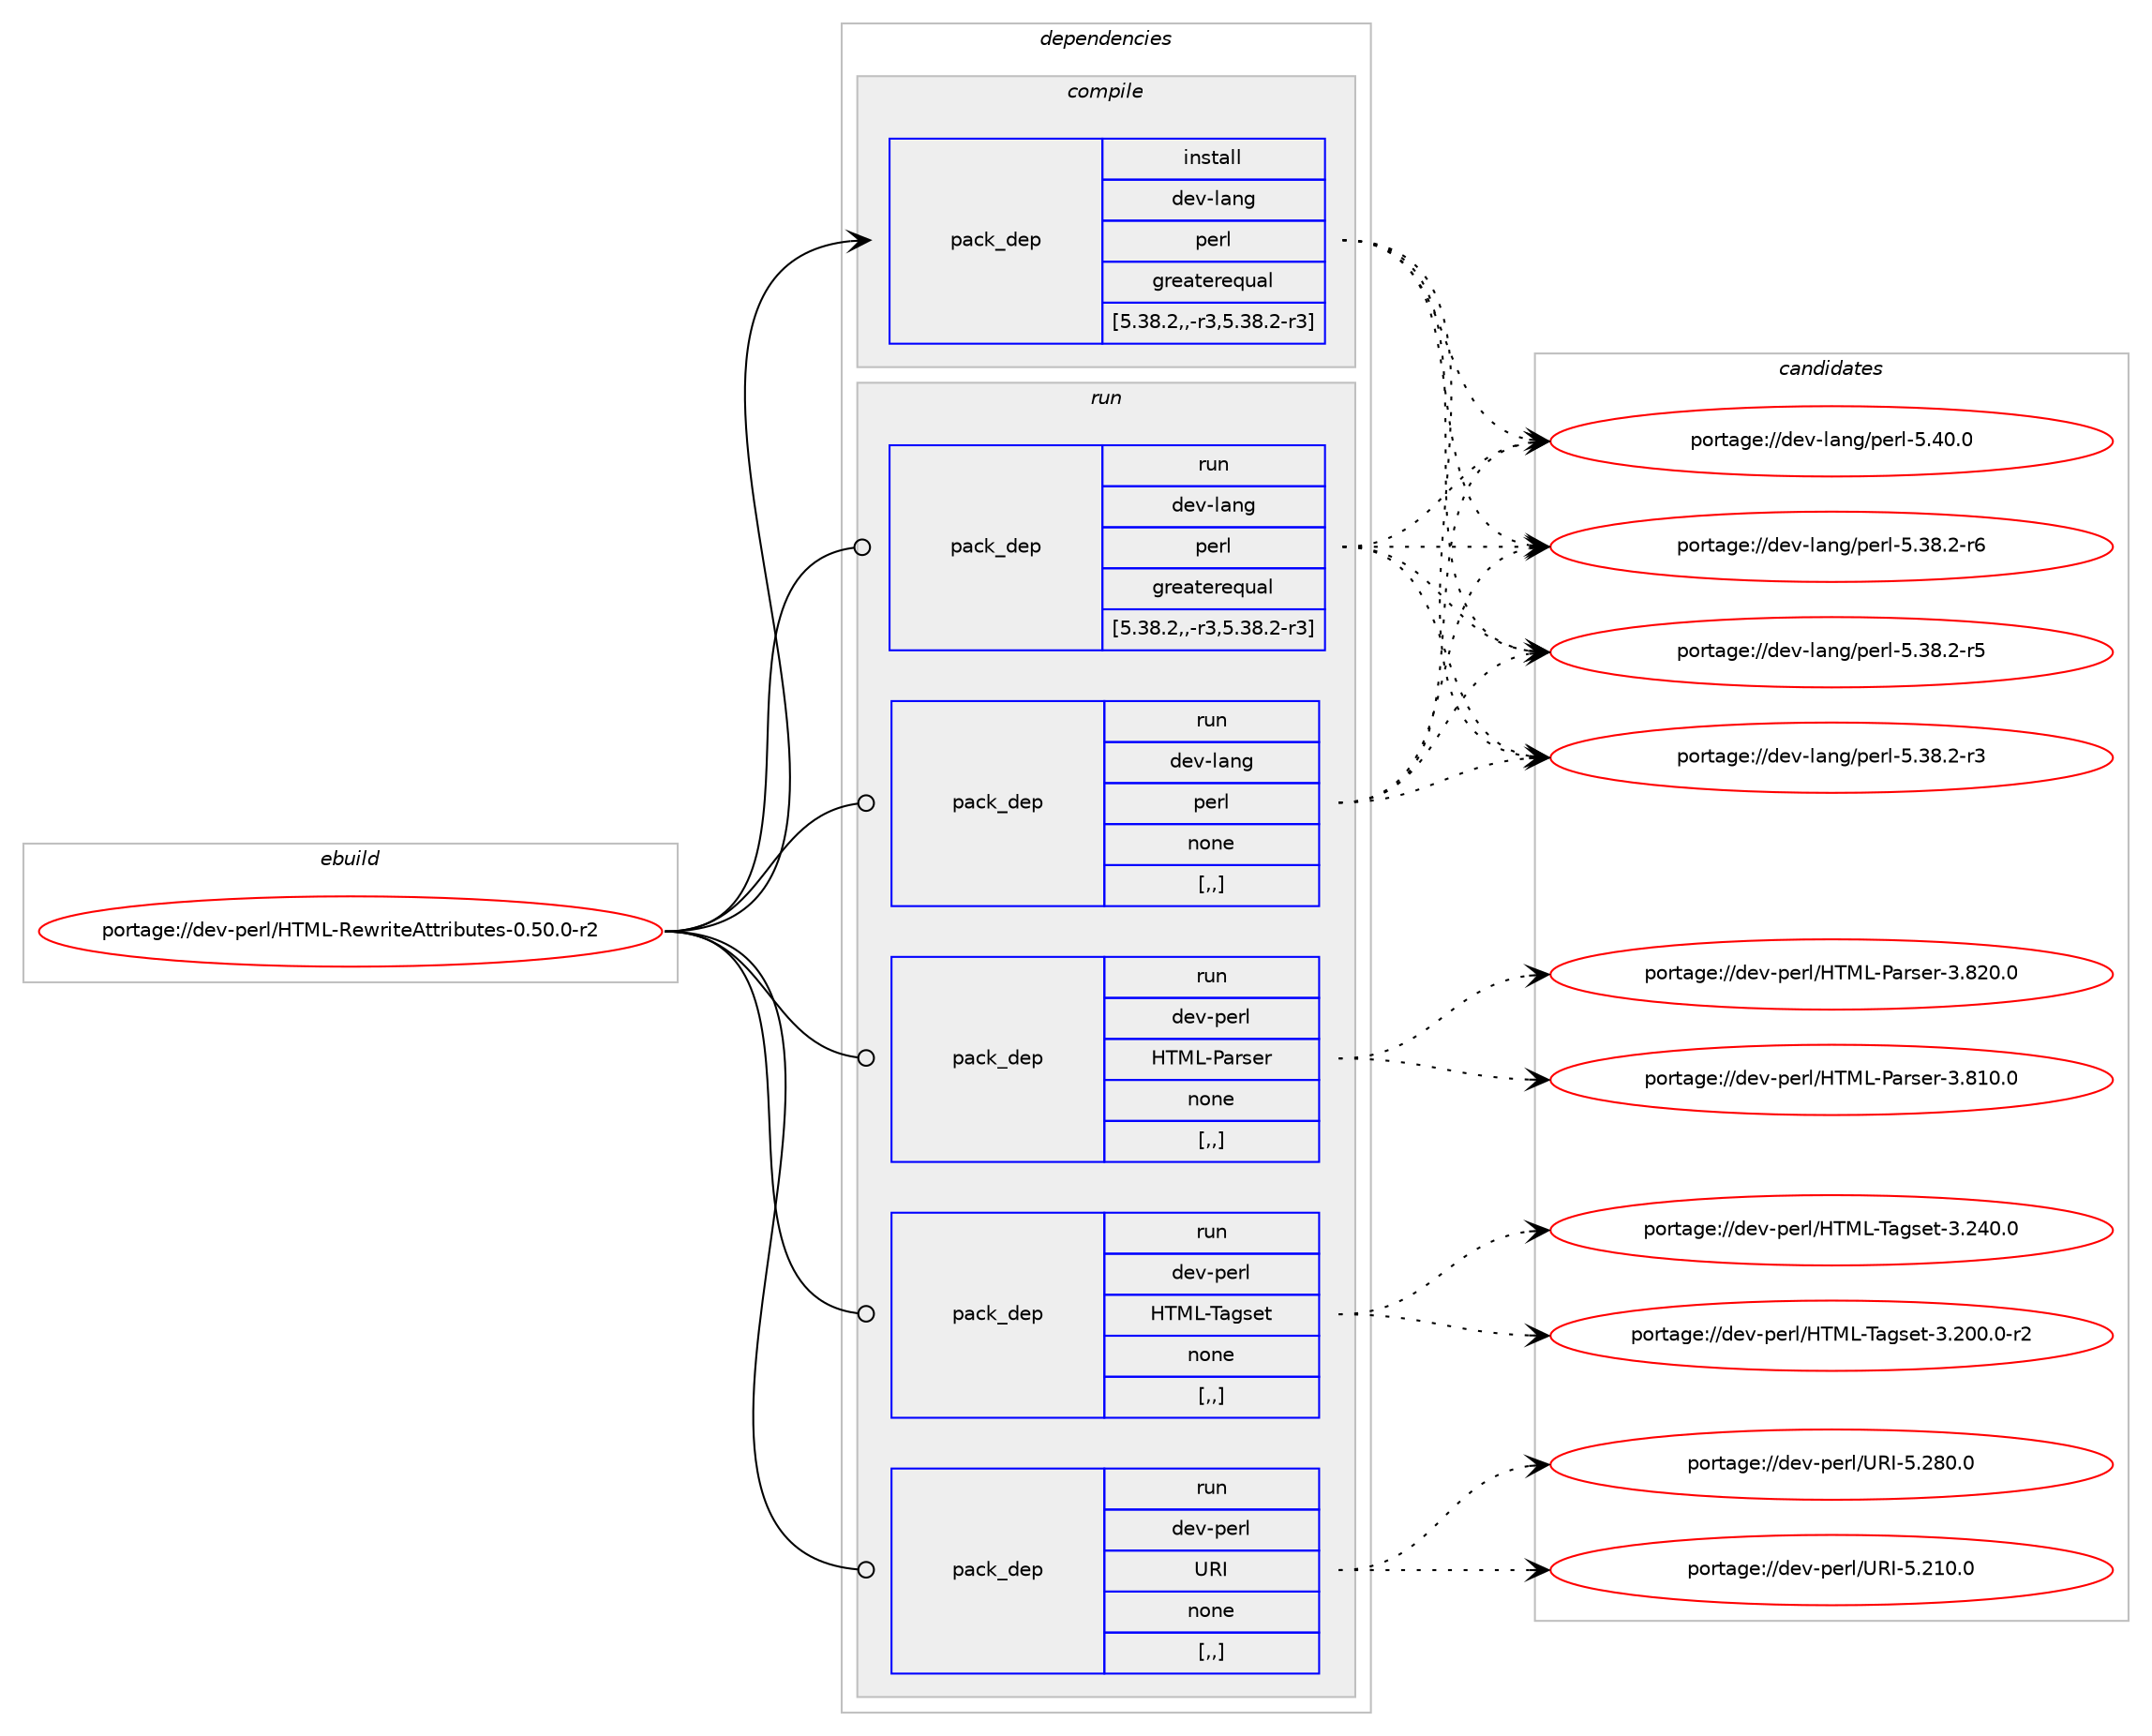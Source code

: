 digraph prolog {

# *************
# Graph options
# *************

newrank=true;
concentrate=true;
compound=true;
graph [rankdir=LR,fontname=Helvetica,fontsize=10,ranksep=1.5];#, ranksep=2.5, nodesep=0.2];
edge  [arrowhead=vee];
node  [fontname=Helvetica,fontsize=10];

# **********
# The ebuild
# **********

subgraph cluster_leftcol {
color=gray;
label=<<i>ebuild</i>>;
id [label="portage://dev-perl/HTML-RewriteAttributes-0.50.0-r2", color=red, width=4, href="../dev-perl/HTML-RewriteAttributes-0.50.0-r2.svg"];
}

# ****************
# The dependencies
# ****************

subgraph cluster_midcol {
color=gray;
label=<<i>dependencies</i>>;
subgraph cluster_compile {
fillcolor="#eeeeee";
style=filled;
label=<<i>compile</i>>;
subgraph pack100344 {
dependency131472 [label=<<TABLE BORDER="0" CELLBORDER="1" CELLSPACING="0" CELLPADDING="4" WIDTH="220"><TR><TD ROWSPAN="6" CELLPADDING="30">pack_dep</TD></TR><TR><TD WIDTH="110">install</TD></TR><TR><TD>dev-lang</TD></TR><TR><TD>perl</TD></TR><TR><TD>greaterequal</TD></TR><TR><TD>[5.38.2,,-r3,5.38.2-r3]</TD></TR></TABLE>>, shape=none, color=blue];
}
id:e -> dependency131472:w [weight=20,style="solid",arrowhead="vee"];
}
subgraph cluster_compileandrun {
fillcolor="#eeeeee";
style=filled;
label=<<i>compile and run</i>>;
}
subgraph cluster_run {
fillcolor="#eeeeee";
style=filled;
label=<<i>run</i>>;
subgraph pack100345 {
dependency131473 [label=<<TABLE BORDER="0" CELLBORDER="1" CELLSPACING="0" CELLPADDING="4" WIDTH="220"><TR><TD ROWSPAN="6" CELLPADDING="30">pack_dep</TD></TR><TR><TD WIDTH="110">run</TD></TR><TR><TD>dev-lang</TD></TR><TR><TD>perl</TD></TR><TR><TD>greaterequal</TD></TR><TR><TD>[5.38.2,,-r3,5.38.2-r3]</TD></TR></TABLE>>, shape=none, color=blue];
}
id:e -> dependency131473:w [weight=20,style="solid",arrowhead="odot"];
subgraph pack100346 {
dependency131474 [label=<<TABLE BORDER="0" CELLBORDER="1" CELLSPACING="0" CELLPADDING="4" WIDTH="220"><TR><TD ROWSPAN="6" CELLPADDING="30">pack_dep</TD></TR><TR><TD WIDTH="110">run</TD></TR><TR><TD>dev-lang</TD></TR><TR><TD>perl</TD></TR><TR><TD>none</TD></TR><TR><TD>[,,]</TD></TR></TABLE>>, shape=none, color=blue];
}
id:e -> dependency131474:w [weight=20,style="solid",arrowhead="odot"];
subgraph pack100347 {
dependency131475 [label=<<TABLE BORDER="0" CELLBORDER="1" CELLSPACING="0" CELLPADDING="4" WIDTH="220"><TR><TD ROWSPAN="6" CELLPADDING="30">pack_dep</TD></TR><TR><TD WIDTH="110">run</TD></TR><TR><TD>dev-perl</TD></TR><TR><TD>HTML-Parser</TD></TR><TR><TD>none</TD></TR><TR><TD>[,,]</TD></TR></TABLE>>, shape=none, color=blue];
}
id:e -> dependency131475:w [weight=20,style="solid",arrowhead="odot"];
subgraph pack100348 {
dependency131476 [label=<<TABLE BORDER="0" CELLBORDER="1" CELLSPACING="0" CELLPADDING="4" WIDTH="220"><TR><TD ROWSPAN="6" CELLPADDING="30">pack_dep</TD></TR><TR><TD WIDTH="110">run</TD></TR><TR><TD>dev-perl</TD></TR><TR><TD>HTML-Tagset</TD></TR><TR><TD>none</TD></TR><TR><TD>[,,]</TD></TR></TABLE>>, shape=none, color=blue];
}
id:e -> dependency131476:w [weight=20,style="solid",arrowhead="odot"];
subgraph pack100349 {
dependency131477 [label=<<TABLE BORDER="0" CELLBORDER="1" CELLSPACING="0" CELLPADDING="4" WIDTH="220"><TR><TD ROWSPAN="6" CELLPADDING="30">pack_dep</TD></TR><TR><TD WIDTH="110">run</TD></TR><TR><TD>dev-perl</TD></TR><TR><TD>URI</TD></TR><TR><TD>none</TD></TR><TR><TD>[,,]</TD></TR></TABLE>>, shape=none, color=blue];
}
id:e -> dependency131477:w [weight=20,style="solid",arrowhead="odot"];
}
}

# **************
# The candidates
# **************

subgraph cluster_choices {
rank=same;
color=gray;
label=<<i>candidates</i>>;

subgraph choice100344 {
color=black;
nodesep=1;
choice10010111845108971101034711210111410845534652484648 [label="portage://dev-lang/perl-5.40.0", color=red, width=4,href="../dev-lang/perl-5.40.0.svg"];
choice100101118451089711010347112101114108455346515646504511454 [label="portage://dev-lang/perl-5.38.2-r6", color=red, width=4,href="../dev-lang/perl-5.38.2-r6.svg"];
choice100101118451089711010347112101114108455346515646504511453 [label="portage://dev-lang/perl-5.38.2-r5", color=red, width=4,href="../dev-lang/perl-5.38.2-r5.svg"];
choice100101118451089711010347112101114108455346515646504511451 [label="portage://dev-lang/perl-5.38.2-r3", color=red, width=4,href="../dev-lang/perl-5.38.2-r3.svg"];
dependency131472:e -> choice10010111845108971101034711210111410845534652484648:w [style=dotted,weight="100"];
dependency131472:e -> choice100101118451089711010347112101114108455346515646504511454:w [style=dotted,weight="100"];
dependency131472:e -> choice100101118451089711010347112101114108455346515646504511453:w [style=dotted,weight="100"];
dependency131472:e -> choice100101118451089711010347112101114108455346515646504511451:w [style=dotted,weight="100"];
}
subgraph choice100345 {
color=black;
nodesep=1;
choice10010111845108971101034711210111410845534652484648 [label="portage://dev-lang/perl-5.40.0", color=red, width=4,href="../dev-lang/perl-5.40.0.svg"];
choice100101118451089711010347112101114108455346515646504511454 [label="portage://dev-lang/perl-5.38.2-r6", color=red, width=4,href="../dev-lang/perl-5.38.2-r6.svg"];
choice100101118451089711010347112101114108455346515646504511453 [label="portage://dev-lang/perl-5.38.2-r5", color=red, width=4,href="../dev-lang/perl-5.38.2-r5.svg"];
choice100101118451089711010347112101114108455346515646504511451 [label="portage://dev-lang/perl-5.38.2-r3", color=red, width=4,href="../dev-lang/perl-5.38.2-r3.svg"];
dependency131473:e -> choice10010111845108971101034711210111410845534652484648:w [style=dotted,weight="100"];
dependency131473:e -> choice100101118451089711010347112101114108455346515646504511454:w [style=dotted,weight="100"];
dependency131473:e -> choice100101118451089711010347112101114108455346515646504511453:w [style=dotted,weight="100"];
dependency131473:e -> choice100101118451089711010347112101114108455346515646504511451:w [style=dotted,weight="100"];
}
subgraph choice100346 {
color=black;
nodesep=1;
choice10010111845108971101034711210111410845534652484648 [label="portage://dev-lang/perl-5.40.0", color=red, width=4,href="../dev-lang/perl-5.40.0.svg"];
choice100101118451089711010347112101114108455346515646504511454 [label="portage://dev-lang/perl-5.38.2-r6", color=red, width=4,href="../dev-lang/perl-5.38.2-r6.svg"];
choice100101118451089711010347112101114108455346515646504511453 [label="portage://dev-lang/perl-5.38.2-r5", color=red, width=4,href="../dev-lang/perl-5.38.2-r5.svg"];
choice100101118451089711010347112101114108455346515646504511451 [label="portage://dev-lang/perl-5.38.2-r3", color=red, width=4,href="../dev-lang/perl-5.38.2-r3.svg"];
dependency131474:e -> choice10010111845108971101034711210111410845534652484648:w [style=dotted,weight="100"];
dependency131474:e -> choice100101118451089711010347112101114108455346515646504511454:w [style=dotted,weight="100"];
dependency131474:e -> choice100101118451089711010347112101114108455346515646504511453:w [style=dotted,weight="100"];
dependency131474:e -> choice100101118451089711010347112101114108455346515646504511451:w [style=dotted,weight="100"];
}
subgraph choice100347 {
color=black;
nodesep=1;
choice1001011184511210111410847728477764580971141151011144551465650484648 [label="portage://dev-perl/HTML-Parser-3.820.0", color=red, width=4,href="../dev-perl/HTML-Parser-3.820.0.svg"];
choice1001011184511210111410847728477764580971141151011144551465649484648 [label="portage://dev-perl/HTML-Parser-3.810.0", color=red, width=4,href="../dev-perl/HTML-Parser-3.810.0.svg"];
dependency131475:e -> choice1001011184511210111410847728477764580971141151011144551465650484648:w [style=dotted,weight="100"];
dependency131475:e -> choice1001011184511210111410847728477764580971141151011144551465649484648:w [style=dotted,weight="100"];
}
subgraph choice100348 {
color=black;
nodesep=1;
choice1001011184511210111410847728477764584971031151011164551465052484648 [label="portage://dev-perl/HTML-Tagset-3.240.0", color=red, width=4,href="../dev-perl/HTML-Tagset-3.240.0.svg"];
choice10010111845112101114108477284777645849710311510111645514650484846484511450 [label="portage://dev-perl/HTML-Tagset-3.200.0-r2", color=red, width=4,href="../dev-perl/HTML-Tagset-3.200.0-r2.svg"];
dependency131476:e -> choice1001011184511210111410847728477764584971031151011164551465052484648:w [style=dotted,weight="100"];
dependency131476:e -> choice10010111845112101114108477284777645849710311510111645514650484846484511450:w [style=dotted,weight="100"];
}
subgraph choice100349 {
color=black;
nodesep=1;
choice10010111845112101114108478582734553465056484648 [label="portage://dev-perl/URI-5.280.0", color=red, width=4,href="../dev-perl/URI-5.280.0.svg"];
choice10010111845112101114108478582734553465049484648 [label="portage://dev-perl/URI-5.210.0", color=red, width=4,href="../dev-perl/URI-5.210.0.svg"];
dependency131477:e -> choice10010111845112101114108478582734553465056484648:w [style=dotted,weight="100"];
dependency131477:e -> choice10010111845112101114108478582734553465049484648:w [style=dotted,weight="100"];
}
}

}
